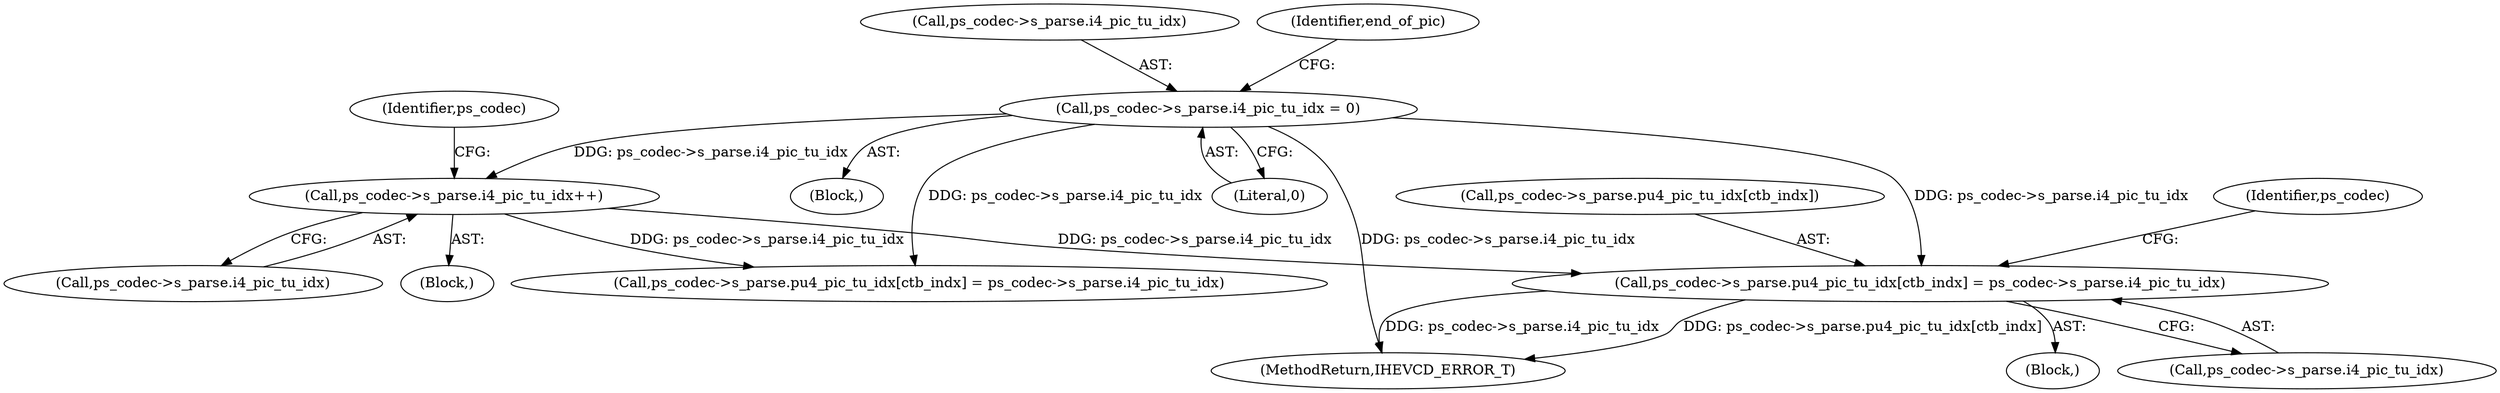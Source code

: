 digraph "0_Android_bcfc7124f6ef9f1ec128fb2e90de774a5b33d199_0@array" {
"1002391" [label="(Call,ps_codec->s_parse.pu4_pic_tu_idx[ctb_indx] = ps_codec->s_parse.i4_pic_tu_idx)"];
"1001044" [label="(Call,ps_codec->s_parse.i4_pic_tu_idx = 0)"];
"1001805" [label="(Call,ps_codec->s_parse.i4_pic_tu_idx++)"];
"1005079" [label="(MethodReturn,IHEVCD_ERROR_T)"];
"1002540" [label="(Identifier,ps_codec)"];
"1001815" [label="(Identifier,ps_codec)"];
"1001805" [label="(Call,ps_codec->s_parse.i4_pic_tu_idx++)"];
"1001045" [label="(Call,ps_codec->s_parse.i4_pic_tu_idx)"];
"1001044" [label="(Call,ps_codec->s_parse.i4_pic_tu_idx = 0)"];
"1001032" [label="(Block,)"];
"1002254" [label="(Block,)"];
"1001806" [label="(Call,ps_codec->s_parse.i4_pic_tu_idx)"];
"1002392" [label="(Call,ps_codec->s_parse.pu4_pic_tu_idx[ctb_indx])"];
"1002391" [label="(Call,ps_codec->s_parse.pu4_pic_tu_idx[ctb_indx] = ps_codec->s_parse.i4_pic_tu_idx)"];
"1001052" [label="(Identifier,end_of_pic)"];
"1001050" [label="(Literal,0)"];
"1001711" [label="(Block,)"];
"1002399" [label="(Call,ps_codec->s_parse.i4_pic_tu_idx)"];
"1002524" [label="(Call,ps_codec->s_parse.pu4_pic_tu_idx[ctb_indx] = ps_codec->s_parse.i4_pic_tu_idx)"];
"1002391" -> "1002254"  [label="AST: "];
"1002391" -> "1002399"  [label="CFG: "];
"1002392" -> "1002391"  [label="AST: "];
"1002399" -> "1002391"  [label="AST: "];
"1002540" -> "1002391"  [label="CFG: "];
"1002391" -> "1005079"  [label="DDG: ps_codec->s_parse.pu4_pic_tu_idx[ctb_indx]"];
"1002391" -> "1005079"  [label="DDG: ps_codec->s_parse.i4_pic_tu_idx"];
"1001044" -> "1002391"  [label="DDG: ps_codec->s_parse.i4_pic_tu_idx"];
"1001805" -> "1002391"  [label="DDG: ps_codec->s_parse.i4_pic_tu_idx"];
"1001044" -> "1001032"  [label="AST: "];
"1001044" -> "1001050"  [label="CFG: "];
"1001045" -> "1001044"  [label="AST: "];
"1001050" -> "1001044"  [label="AST: "];
"1001052" -> "1001044"  [label="CFG: "];
"1001044" -> "1005079"  [label="DDG: ps_codec->s_parse.i4_pic_tu_idx"];
"1001044" -> "1001805"  [label="DDG: ps_codec->s_parse.i4_pic_tu_idx"];
"1001044" -> "1002524"  [label="DDG: ps_codec->s_parse.i4_pic_tu_idx"];
"1001805" -> "1001711"  [label="AST: "];
"1001805" -> "1001806"  [label="CFG: "];
"1001806" -> "1001805"  [label="AST: "];
"1001815" -> "1001805"  [label="CFG: "];
"1001805" -> "1002524"  [label="DDG: ps_codec->s_parse.i4_pic_tu_idx"];
}
